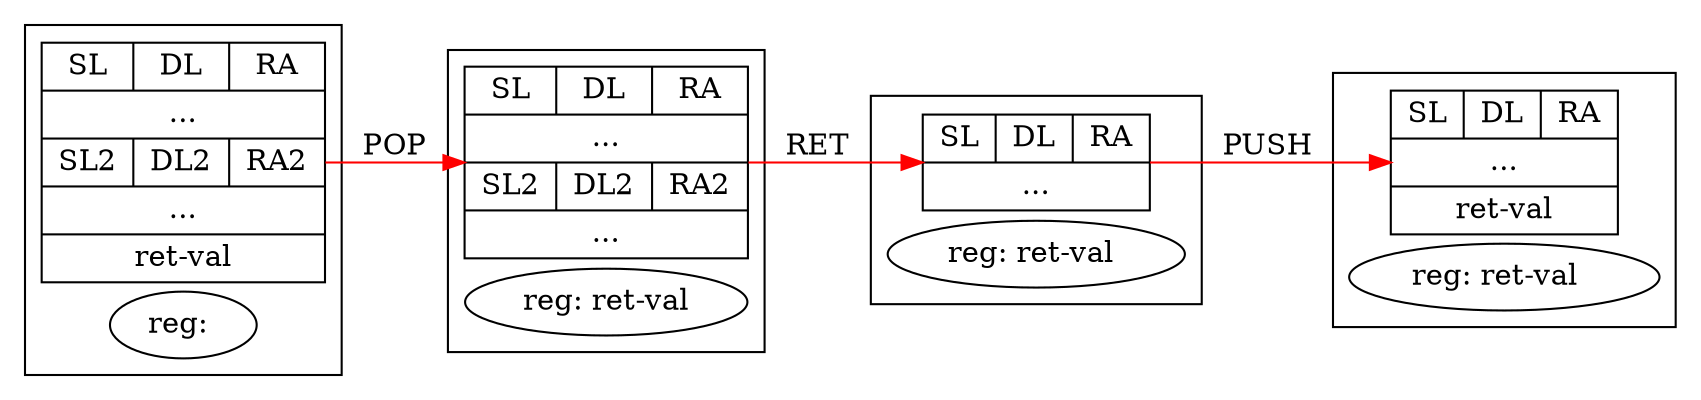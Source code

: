 digraph G{
    nodesep=.05;
    rankdir=LR;
    node [shape=record,width=.1,height=.1];
    subgraph cluster_1{
        node1[label="{SL|DL|RA}|...|{SL2|DL2|RA2}|...|ret-val"]
        "reg: "[shape=ellipse]
    }
    subgraph cluster_2{
        node2[label="{SL|DL|RA}|...|{SL2|DL2|RA2}|..."]
        "reg: ret-val"[shape=ellipse]
    }
    subgraph cluster_3{
        node3[label="{SL|DL|RA}|..."]
        "reg: ret-val "[shape=ellipse]
    }
    subgraph cluster_4{
        node4[label="{SL|DL|RA}|...|ret-val"]
        "reg: ret-val  "[shape=ellipse]
    }
    node1 -> node2 [color="red",label="POP",ltail=cluster_1, lhead=cluster_2];
    node2 -> node3 [color="red",label="RET",ltail=cluster_2, lhead=cluster_3];
    node3 -> node4 [color="red",label="PUSH",ltail=cluster_3, lhead=cluster_4];
    
}
    